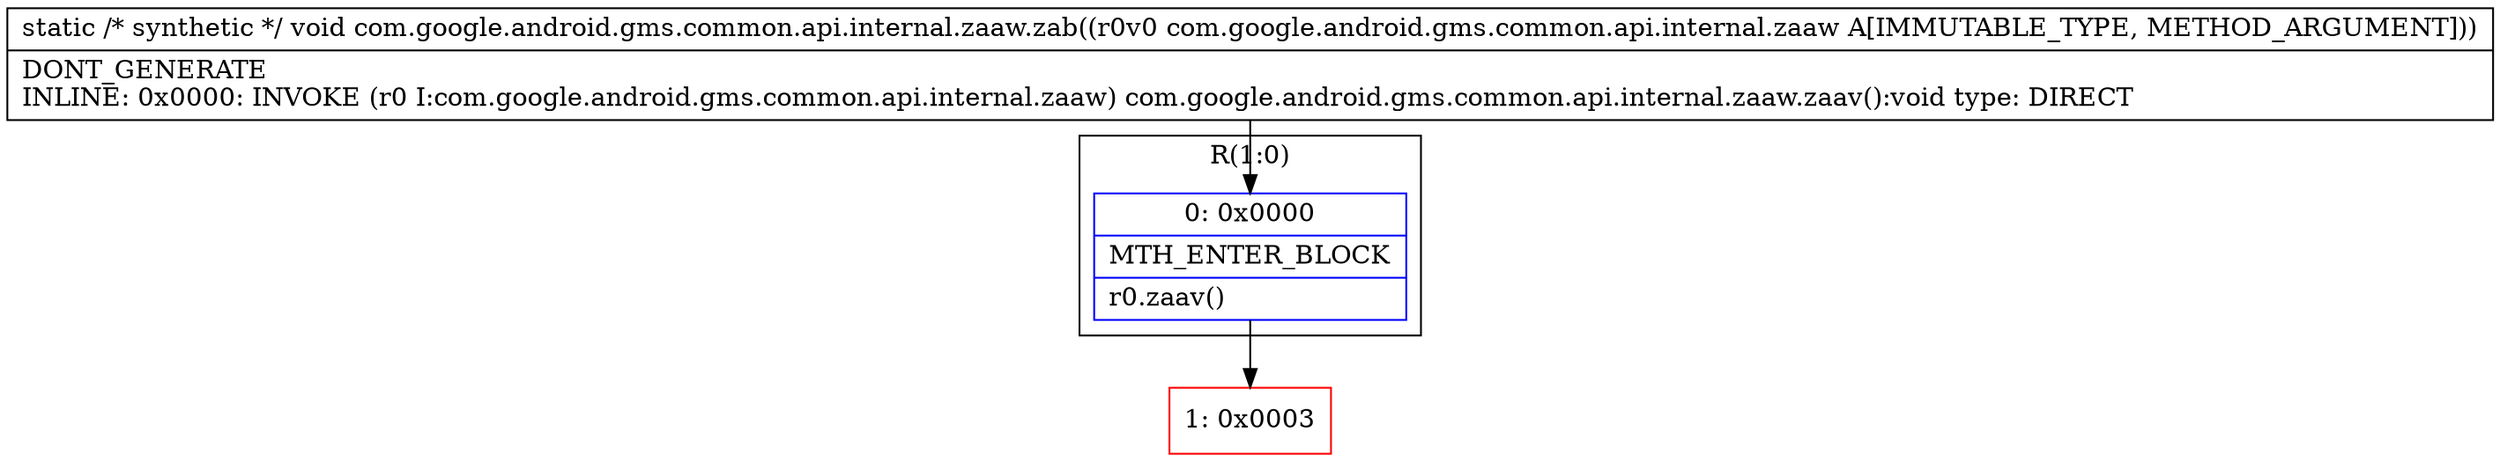 digraph "CFG forcom.google.android.gms.common.api.internal.zaaw.zab(Lcom\/google\/android\/gms\/common\/api\/internal\/zaaw;)V" {
subgraph cluster_Region_270062001 {
label = "R(1:0)";
node [shape=record,color=blue];
Node_0 [shape=record,label="{0\:\ 0x0000|MTH_ENTER_BLOCK\l|r0.zaav()\l}"];
}
Node_1 [shape=record,color=red,label="{1\:\ 0x0003}"];
MethodNode[shape=record,label="{static \/* synthetic *\/ void com.google.android.gms.common.api.internal.zaaw.zab((r0v0 com.google.android.gms.common.api.internal.zaaw A[IMMUTABLE_TYPE, METHOD_ARGUMENT]))  | DONT_GENERATE\lINLINE: 0x0000: INVOKE  (r0 I:com.google.android.gms.common.api.internal.zaaw) com.google.android.gms.common.api.internal.zaaw.zaav():void type: DIRECT\l}"];
MethodNode -> Node_0;
Node_0 -> Node_1;
}

